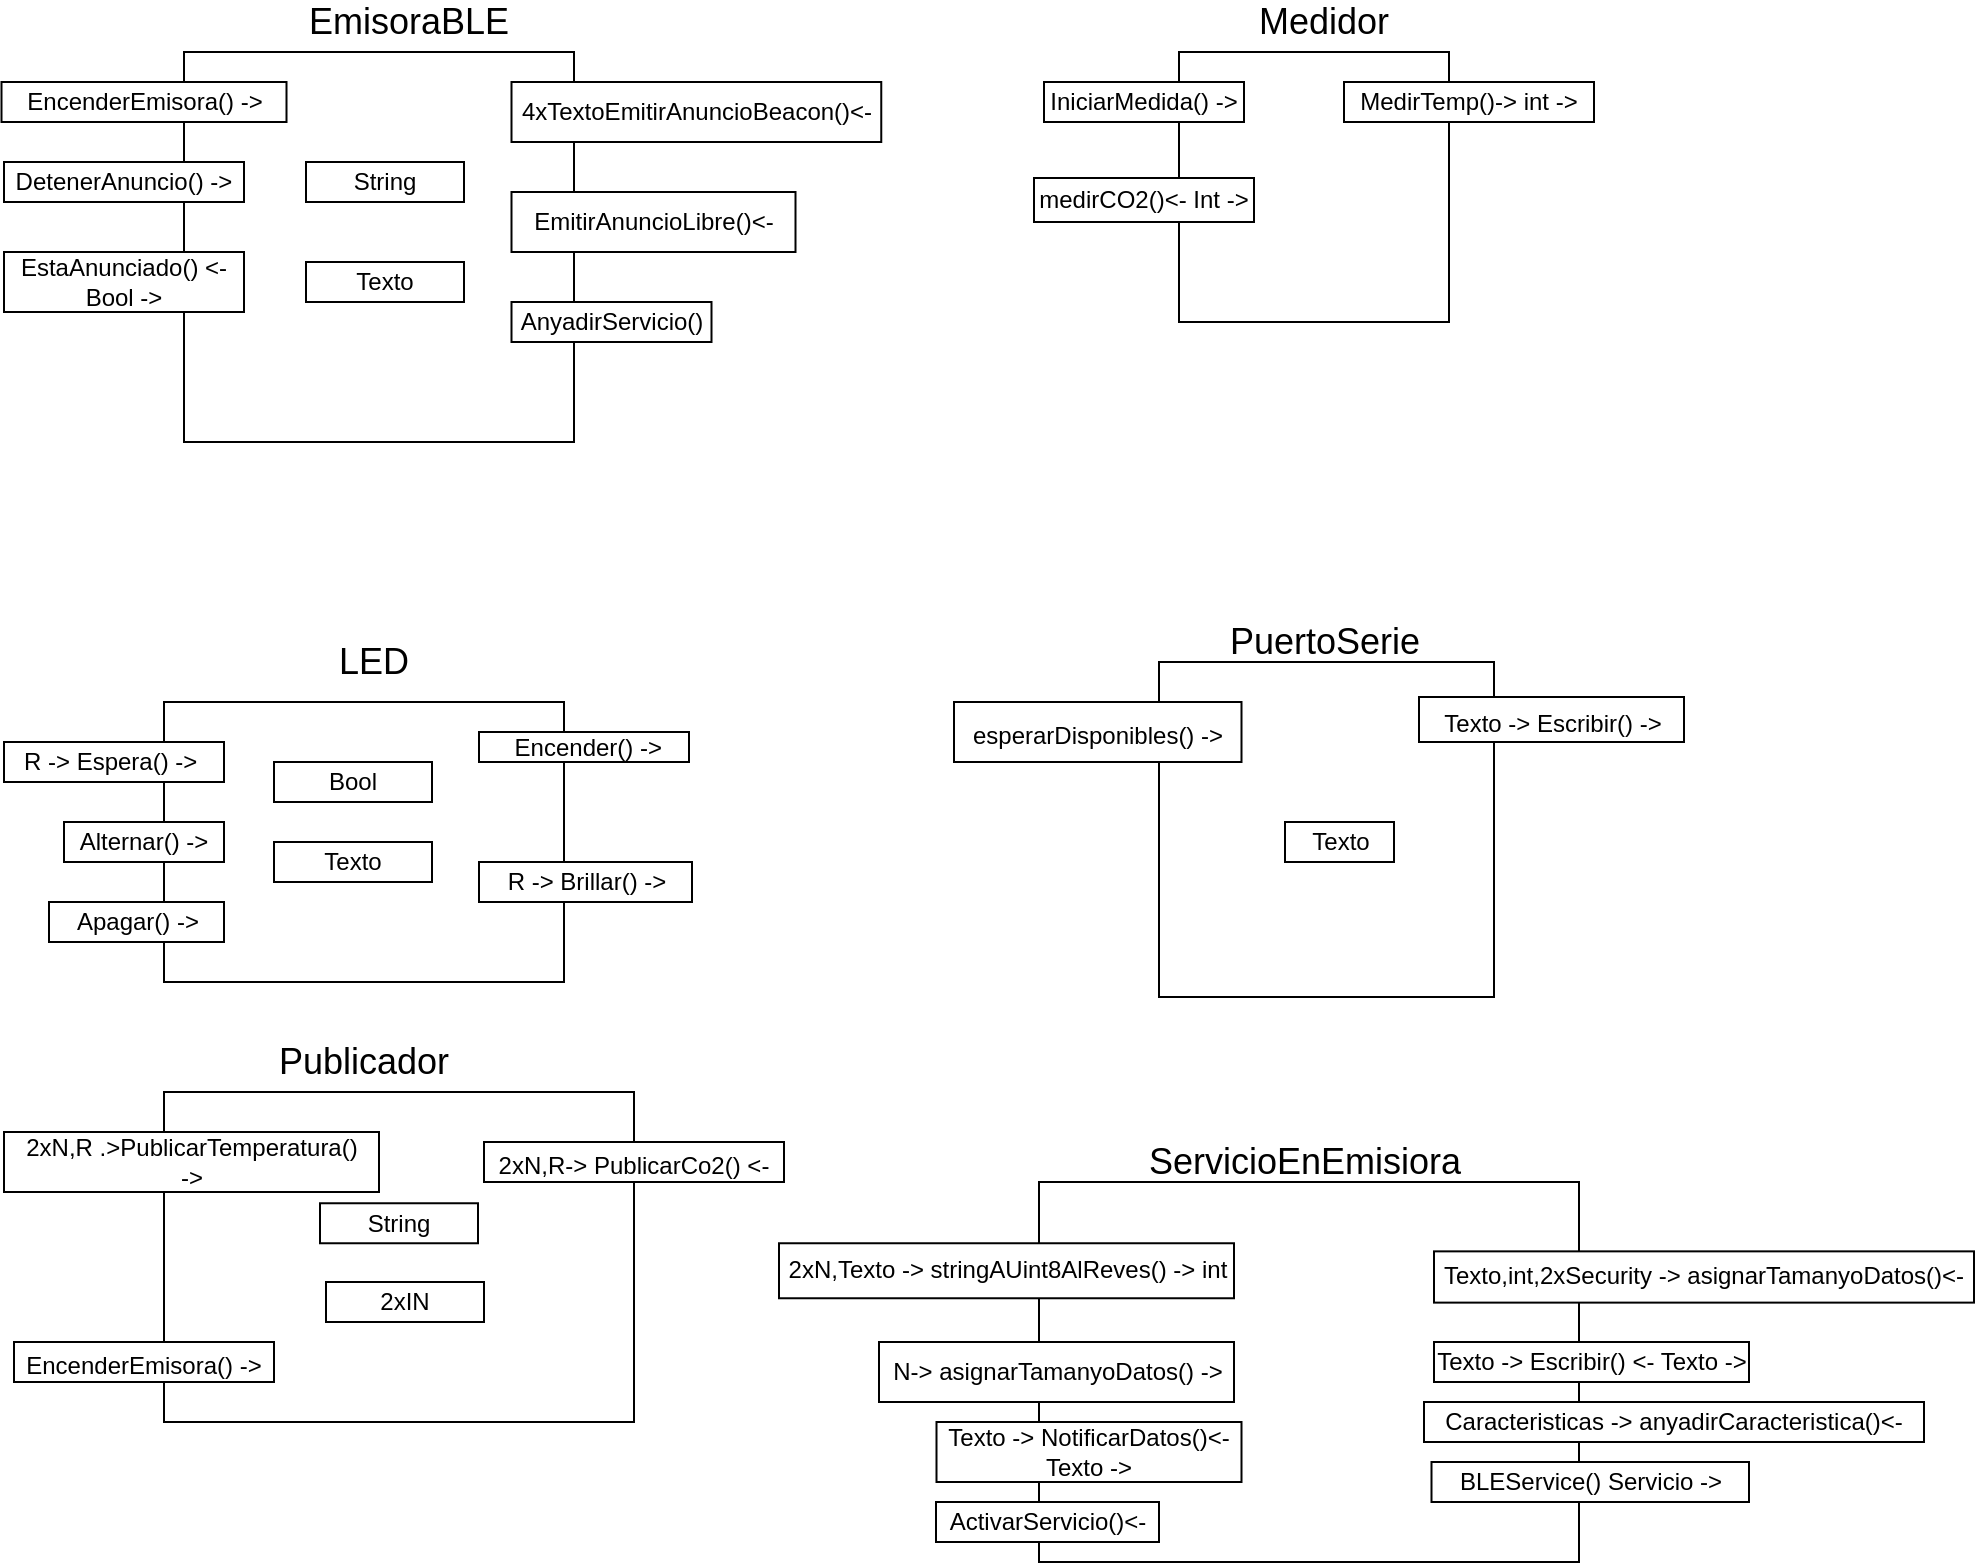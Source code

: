 <mxfile version="15.5.0" type="device"><diagram id="hfwOvvbeDXuXi1xP7pkR" name="Page-1"><mxGraphModel dx="1102" dy="582" grid="1" gridSize="10" guides="1" tooltips="1" connect="1" arrows="1" fold="1" page="1" pageScale="1" pageWidth="827" pageHeight="1169" math="0" shadow="0"><root><mxCell id="0"/><mxCell id="1" parent="0"/><mxCell id="98HsNgaozlJVJt1sXc_V-1" value="" style="whiteSpace=wrap;html=1;aspect=fixed;verticalAlign=bottom;labelPosition=center;verticalLabelPosition=top;align=center;" parent="1" vertex="1"><mxGeometry x="100" y="65" width="195" height="195" as="geometry"/></mxCell><mxCell id="98HsNgaozlJVJt1sXc_V-2" value="EncenderEmisora() -&amp;gt;" style="rounded=0;whiteSpace=wrap;html=1;" parent="1" vertex="1"><mxGeometry x="8.75" y="80" width="142.5" height="20" as="geometry"/></mxCell><mxCell id="98HsNgaozlJVJt1sXc_V-3" value="DetenerAnuncio() -&amp;gt;" style="rounded=0;whiteSpace=wrap;html=1;" parent="1" vertex="1"><mxGeometry x="10" y="120" width="120" height="20" as="geometry"/></mxCell><mxCell id="98HsNgaozlJVJt1sXc_V-4" value="EmisoraBLE" style="text;html=1;strokeColor=none;fillColor=none;align=center;verticalAlign=middle;whiteSpace=wrap;rounded=0;fontSize=18;" parent="1" vertex="1"><mxGeometry x="161.25" y="40" width="102.5" height="20" as="geometry"/></mxCell><mxCell id="98HsNgaozlJVJt1sXc_V-5" value="EstaAnunciado() &amp;lt;- Bool -&amp;gt;" style="rounded=0;whiteSpace=wrap;html=1;fontSize=12;verticalAlign=middle;" parent="1" vertex="1"><mxGeometry x="10" y="165" width="120" height="30" as="geometry"/></mxCell><mxCell id="98HsNgaozlJVJt1sXc_V-9" value="4xTextoEmitirAnuncioBeacon()&amp;lt;-" style="rounded=0;whiteSpace=wrap;html=1;fontSize=12;verticalAlign=middle;" parent="1" vertex="1"><mxGeometry x="263.75" y="80" width="184.88" height="30" as="geometry"/></mxCell><mxCell id="98HsNgaozlJVJt1sXc_V-12" value="EmitirAnuncioLibre()&amp;lt;-" style="rounded=0;whiteSpace=wrap;html=1;fontSize=12;verticalAlign=middle;" parent="1" vertex="1"><mxGeometry x="263.75" y="135" width="142" height="30" as="geometry"/></mxCell><mxCell id="98HsNgaozlJVJt1sXc_V-16" value="AnyadirServicio()" style="rounded=0;whiteSpace=wrap;html=1;fontSize=12;verticalAlign=middle;" parent="1" vertex="1"><mxGeometry x="263.75" y="190" width="100" height="20" as="geometry"/></mxCell><mxCell id="98HsNgaozlJVJt1sXc_V-36" value="" style="rounded=0;whiteSpace=wrap;html=1;fontSize=12;verticalAlign=middle;" parent="1" vertex="1"><mxGeometry x="90" y="390" width="200" height="140" as="geometry"/></mxCell><mxCell id="98HsNgaozlJVJt1sXc_V-37" value="&lt;font style=&quot;font-size: 18px&quot;&gt;LED&lt;/font&gt;" style="text;html=1;strokeColor=none;fillColor=none;align=center;verticalAlign=middle;whiteSpace=wrap;rounded=0;fontSize=12;" parent="1" vertex="1"><mxGeometry x="175" y="360" width="40" height="20" as="geometry"/></mxCell><mxCell id="98HsNgaozlJVJt1sXc_V-38" value="R -&amp;gt; Espera() -&amp;gt;&amp;nbsp;" style="rounded=0;whiteSpace=wrap;html=1;fontSize=12;verticalAlign=middle;" parent="1" vertex="1"><mxGeometry x="10" y="410" width="110" height="20" as="geometry"/></mxCell><mxCell id="98HsNgaozlJVJt1sXc_V-41" value="Alternar() -&amp;gt;" style="rounded=0;whiteSpace=wrap;html=1;fontSize=12;verticalAlign=middle;" parent="1" vertex="1"><mxGeometry x="40" y="450" width="80" height="20" as="geometry"/></mxCell><mxCell id="98HsNgaozlJVJt1sXc_V-44" value="&amp;nbsp;Encender() -&amp;gt;" style="rounded=0;whiteSpace=wrap;html=1;fontSize=12;verticalAlign=middle;" parent="1" vertex="1"><mxGeometry x="247.5" y="405" width="105" height="15" as="geometry"/></mxCell><mxCell id="98HsNgaozlJVJt1sXc_V-45" value="Apagar() -&amp;gt;" style="rounded=0;whiteSpace=wrap;html=1;fontSize=12;verticalAlign=middle;" parent="1" vertex="1"><mxGeometry x="32.5" y="490" width="87.5" height="20" as="geometry"/></mxCell><mxCell id="98HsNgaozlJVJt1sXc_V-46" value="R -&amp;gt; Brillar() -&amp;gt;" style="rounded=0;whiteSpace=wrap;html=1;fontSize=12;verticalAlign=middle;" parent="1" vertex="1"><mxGeometry x="247.5" y="470" width="106.5" height="20" as="geometry"/></mxCell><mxCell id="98HsNgaozlJVJt1sXc_V-56" value="" style="whiteSpace=wrap;html=1;aspect=fixed;fontSize=12;verticalAlign=middle;" parent="1" vertex="1"><mxGeometry x="597.5" y="65" width="135" height="135" as="geometry"/></mxCell><mxCell id="98HsNgaozlJVJt1sXc_V-57" value="&lt;font style=&quot;font-size: 18px&quot;&gt;Medidor&lt;/font&gt;" style="text;html=1;strokeColor=none;fillColor=none;align=center;verticalAlign=middle;whiteSpace=wrap;rounded=0;fontSize=12;" parent="1" vertex="1"><mxGeometry x="650" y="40" width="40" height="20" as="geometry"/></mxCell><mxCell id="xnE2thiJ2skmbSo1isLa-1" value="IniciarMedida() -&amp;gt;" style="rounded=0;whiteSpace=wrap;html=1;" parent="1" vertex="1"><mxGeometry x="530" y="80" width="100" height="20" as="geometry"/></mxCell><mxCell id="xnE2thiJ2skmbSo1isLa-3" value="medirCO2()&amp;lt;- Int -&amp;gt;" style="rounded=0;whiteSpace=wrap;html=1;" parent="1" vertex="1"><mxGeometry x="525" y="128" width="110" height="22" as="geometry"/></mxCell><mxCell id="xnE2thiJ2skmbSo1isLa-8" value="MedirTemp()-&amp;gt; int -&amp;gt;" style="rounded=0;whiteSpace=wrap;html=1;" parent="1" vertex="1"><mxGeometry x="680" y="80" width="125" height="20" as="geometry"/></mxCell><mxCell id="xnE2thiJ2skmbSo1isLa-12" value="" style="whiteSpace=wrap;html=1;aspect=fixed;" parent="1" vertex="1"><mxGeometry x="587.5" y="370" width="167.5" height="167.5" as="geometry"/></mxCell><mxCell id="xnE2thiJ2skmbSo1isLa-13" value="PuertoSerie" style="text;html=1;strokeColor=none;fillColor=none;align=center;verticalAlign=middle;whiteSpace=wrap;rounded=0;fontSize=18;" parent="1" vertex="1"><mxGeometry x="637.5" y="350" width="65" height="20" as="geometry"/></mxCell><mxCell id="xnE2thiJ2skmbSo1isLa-15" value="&lt;font style=&quot;font-size: 12px&quot;&gt;esperarDisponibles() -&amp;gt;&lt;/font&gt;" style="rounded=0;whiteSpace=wrap;html=1;fontSize=18;" parent="1" vertex="1"><mxGeometry x="485" y="390" width="143.75" height="30" as="geometry"/></mxCell><mxCell id="xnE2thiJ2skmbSo1isLa-16" value="&lt;span style=&quot;font-size: 12px&quot;&gt;Texto -&amp;gt; Escribir() -&amp;gt;&lt;/span&gt;" style="rounded=0;whiteSpace=wrap;html=1;fontSize=18;" parent="1" vertex="1"><mxGeometry x="717.5" y="387.5" width="132.5" height="22.5" as="geometry"/></mxCell><mxCell id="xnE2thiJ2skmbSo1isLa-19" value="" style="rounded=0;whiteSpace=wrap;html=1;fontSize=18;" parent="1" vertex="1"><mxGeometry x="90" y="585" width="235" height="165" as="geometry"/></mxCell><mxCell id="xnE2thiJ2skmbSo1isLa-20" value="Publicador" style="text;html=1;strokeColor=none;fillColor=none;align=center;verticalAlign=middle;whiteSpace=wrap;rounded=0;fontSize=18;" parent="1" vertex="1"><mxGeometry x="145" y="560" width="90" height="20" as="geometry"/></mxCell><mxCell id="xnE2thiJ2skmbSo1isLa-21" value="&lt;font style=&quot;font-size: 12px&quot;&gt;&lt;font style=&quot;font-size: 12px&quot;&gt;EncenderEmi&lt;/font&gt;&lt;font style=&quot;font-size: 12px&quot;&gt;sora&lt;/font&gt;() -&amp;gt;&lt;/font&gt;" style="rounded=0;whiteSpace=wrap;html=1;fontSize=18;" parent="1" vertex="1"><mxGeometry x="15" y="710" width="130" height="20" as="geometry"/></mxCell><mxCell id="xnE2thiJ2skmbSo1isLa-23" value="&lt;font style=&quot;font-size: 12px&quot;&gt;2xN,R-&amp;gt; Pu&lt;/font&gt;&lt;font style=&quot;font-size: 12px&quot;&gt;blicar&lt;/font&gt;&lt;font style=&quot;font-size: 12px&quot;&gt;Co2() &amp;lt;-&lt;/font&gt;" style="rounded=0;whiteSpace=wrap;html=1;fontSize=18;" parent="1" vertex="1"><mxGeometry x="250" y="610" width="150" height="20" as="geometry"/></mxCell><mxCell id="xnE2thiJ2skmbSo1isLa-27" value="2xN,R .&amp;gt;PublicarTemperatura()&lt;br&gt;-&amp;gt;" style="rounded=0;whiteSpace=wrap;html=1;fontSize=12;" parent="1" vertex="1"><mxGeometry x="10" y="605" width="187.5" height="30" as="geometry"/></mxCell><mxCell id="Q0kBBjbeWo1b07hNWnjC-2" value="String" style="rounded=0;whiteSpace=wrap;html=1;" parent="1" vertex="1"><mxGeometry x="161" y="120" width="79" height="20" as="geometry"/></mxCell><mxCell id="Q0kBBjbeWo1b07hNWnjC-3" value="Texto" style="rounded=0;whiteSpace=wrap;html=1;" parent="1" vertex="1"><mxGeometry x="161" y="170" width="79" height="20" as="geometry"/></mxCell><mxCell id="Q0kBBjbeWo1b07hNWnjC-5" value="Bool" style="rounded=0;whiteSpace=wrap;html=1;" parent="1" vertex="1"><mxGeometry x="145" y="420" width="79" height="20" as="geometry"/></mxCell><mxCell id="Q0kBBjbeWo1b07hNWnjC-6" value="Texto" style="rounded=0;whiteSpace=wrap;html=1;" parent="1" vertex="1"><mxGeometry x="145" y="460" width="79" height="20" as="geometry"/></mxCell><mxCell id="Q0kBBjbeWo1b07hNWnjC-8" value="String" style="rounded=0;whiteSpace=wrap;html=1;" parent="1" vertex="1"><mxGeometry x="168" y="640.63" width="79" height="20" as="geometry"/></mxCell><mxCell id="Q0kBBjbeWo1b07hNWnjC-9" value="2xIN" style="rounded=0;whiteSpace=wrap;html=1;" parent="1" vertex="1"><mxGeometry x="171" y="680" width="79" height="20" as="geometry"/></mxCell><mxCell id="Q0kBBjbeWo1b07hNWnjC-10" value="Texto" style="rounded=0;whiteSpace=wrap;html=1;" parent="1" vertex="1"><mxGeometry x="650.5" y="450" width="54.5" height="20" as="geometry"/></mxCell><mxCell id="FqqoO_ge2zsR0N1uTwQW-1" value="" style="rounded=0;whiteSpace=wrap;html=1;" parent="1" vertex="1"><mxGeometry x="527.5" y="630" width="270" height="190" as="geometry"/></mxCell><mxCell id="FqqoO_ge2zsR0N1uTwQW-2" value="&lt;font style=&quot;font-size: 18px&quot;&gt;ServicioEnEmisiora&lt;/font&gt;" style="text;html=1;strokeColor=none;fillColor=none;align=center;verticalAlign=middle;whiteSpace=wrap;rounded=0;" parent="1" vertex="1"><mxGeometry x="607.5" y="610" width="105" height="20" as="geometry"/></mxCell><mxCell id="QvoAEx3dSM-bxQInQSML-1" value="2xN,Texto -&amp;gt; stringAUint8AlReves() -&amp;gt; int" style="rounded=0;whiteSpace=wrap;html=1;" parent="1" vertex="1"><mxGeometry x="397.5" y="660.63" width="227.5" height="27.5" as="geometry"/></mxCell><mxCell id="QvoAEx3dSM-bxQInQSML-8" value="N-&amp;gt;&amp;nbsp;asignarTamanyoDatos() -&amp;gt;" style="rounded=0;whiteSpace=wrap;html=1;" parent="1" vertex="1"><mxGeometry x="447.5" y="710" width="177.5" height="30" as="geometry"/></mxCell><mxCell id="QvoAEx3dSM-bxQInQSML-11" value="Texto,int,2xSecurity -&amp;gt; asignarTamanyoDatos()&amp;lt;-" style="rounded=0;whiteSpace=wrap;html=1;" parent="1" vertex="1"><mxGeometry x="725" y="664.68" width="270" height="25.63" as="geometry"/></mxCell><mxCell id="QvoAEx3dSM-bxQInQSML-16" value="Texto -&amp;gt; Escribir() &amp;lt;- Texto -&amp;gt;" style="rounded=0;whiteSpace=wrap;html=1;" parent="1" vertex="1"><mxGeometry x="725" y="710" width="157.5" height="20" as="geometry"/></mxCell><mxCell id="QvoAEx3dSM-bxQInQSML-23" value="Texto -&amp;gt; NotificarDatos()&amp;lt;- Texto -&amp;gt;" style="rounded=0;whiteSpace=wrap;html=1;" parent="1" vertex="1"><mxGeometry x="476.25" y="750" width="152.5" height="30" as="geometry"/></mxCell><mxCell id="QvoAEx3dSM-bxQInQSML-28" value="Caracteristicas -&amp;gt; anyadirCaracteristica()&amp;lt;-" style="rounded=0;whiteSpace=wrap;html=1;autosize=1;" parent="1" vertex="1"><mxGeometry x="720" y="740" width="250" height="20" as="geometry"/></mxCell><mxCell id="QvoAEx3dSM-bxQInQSML-31" value="ActivarServicio()&amp;lt;-" style="rounded=0;whiteSpace=wrap;html=1;" parent="1" vertex="1"><mxGeometry x="476" y="790" width="111.5" height="20" as="geometry"/></mxCell><mxCell id="QvoAEx3dSM-bxQInQSML-32" value="BLEService() Servicio -&amp;gt;" style="rounded=0;whiteSpace=wrap;html=1;" parent="1" vertex="1"><mxGeometry x="723.75" y="770" width="158.75" height="20" as="geometry"/></mxCell><mxCell id="kl9qlmDJhHFmDdaup9ZT-8" style="edgeStyle=orthogonalEdgeStyle;rounded=0;orthogonalLoop=1;jettySize=auto;html=1;exitX=0.5;exitY=1;exitDx=0;exitDy=0;" parent="1" source="98HsNgaozlJVJt1sXc_V-5" target="98HsNgaozlJVJt1sXc_V-5" edge="1"><mxGeometry relative="1" as="geometry"/></mxCell></root></mxGraphModel></diagram></mxfile>